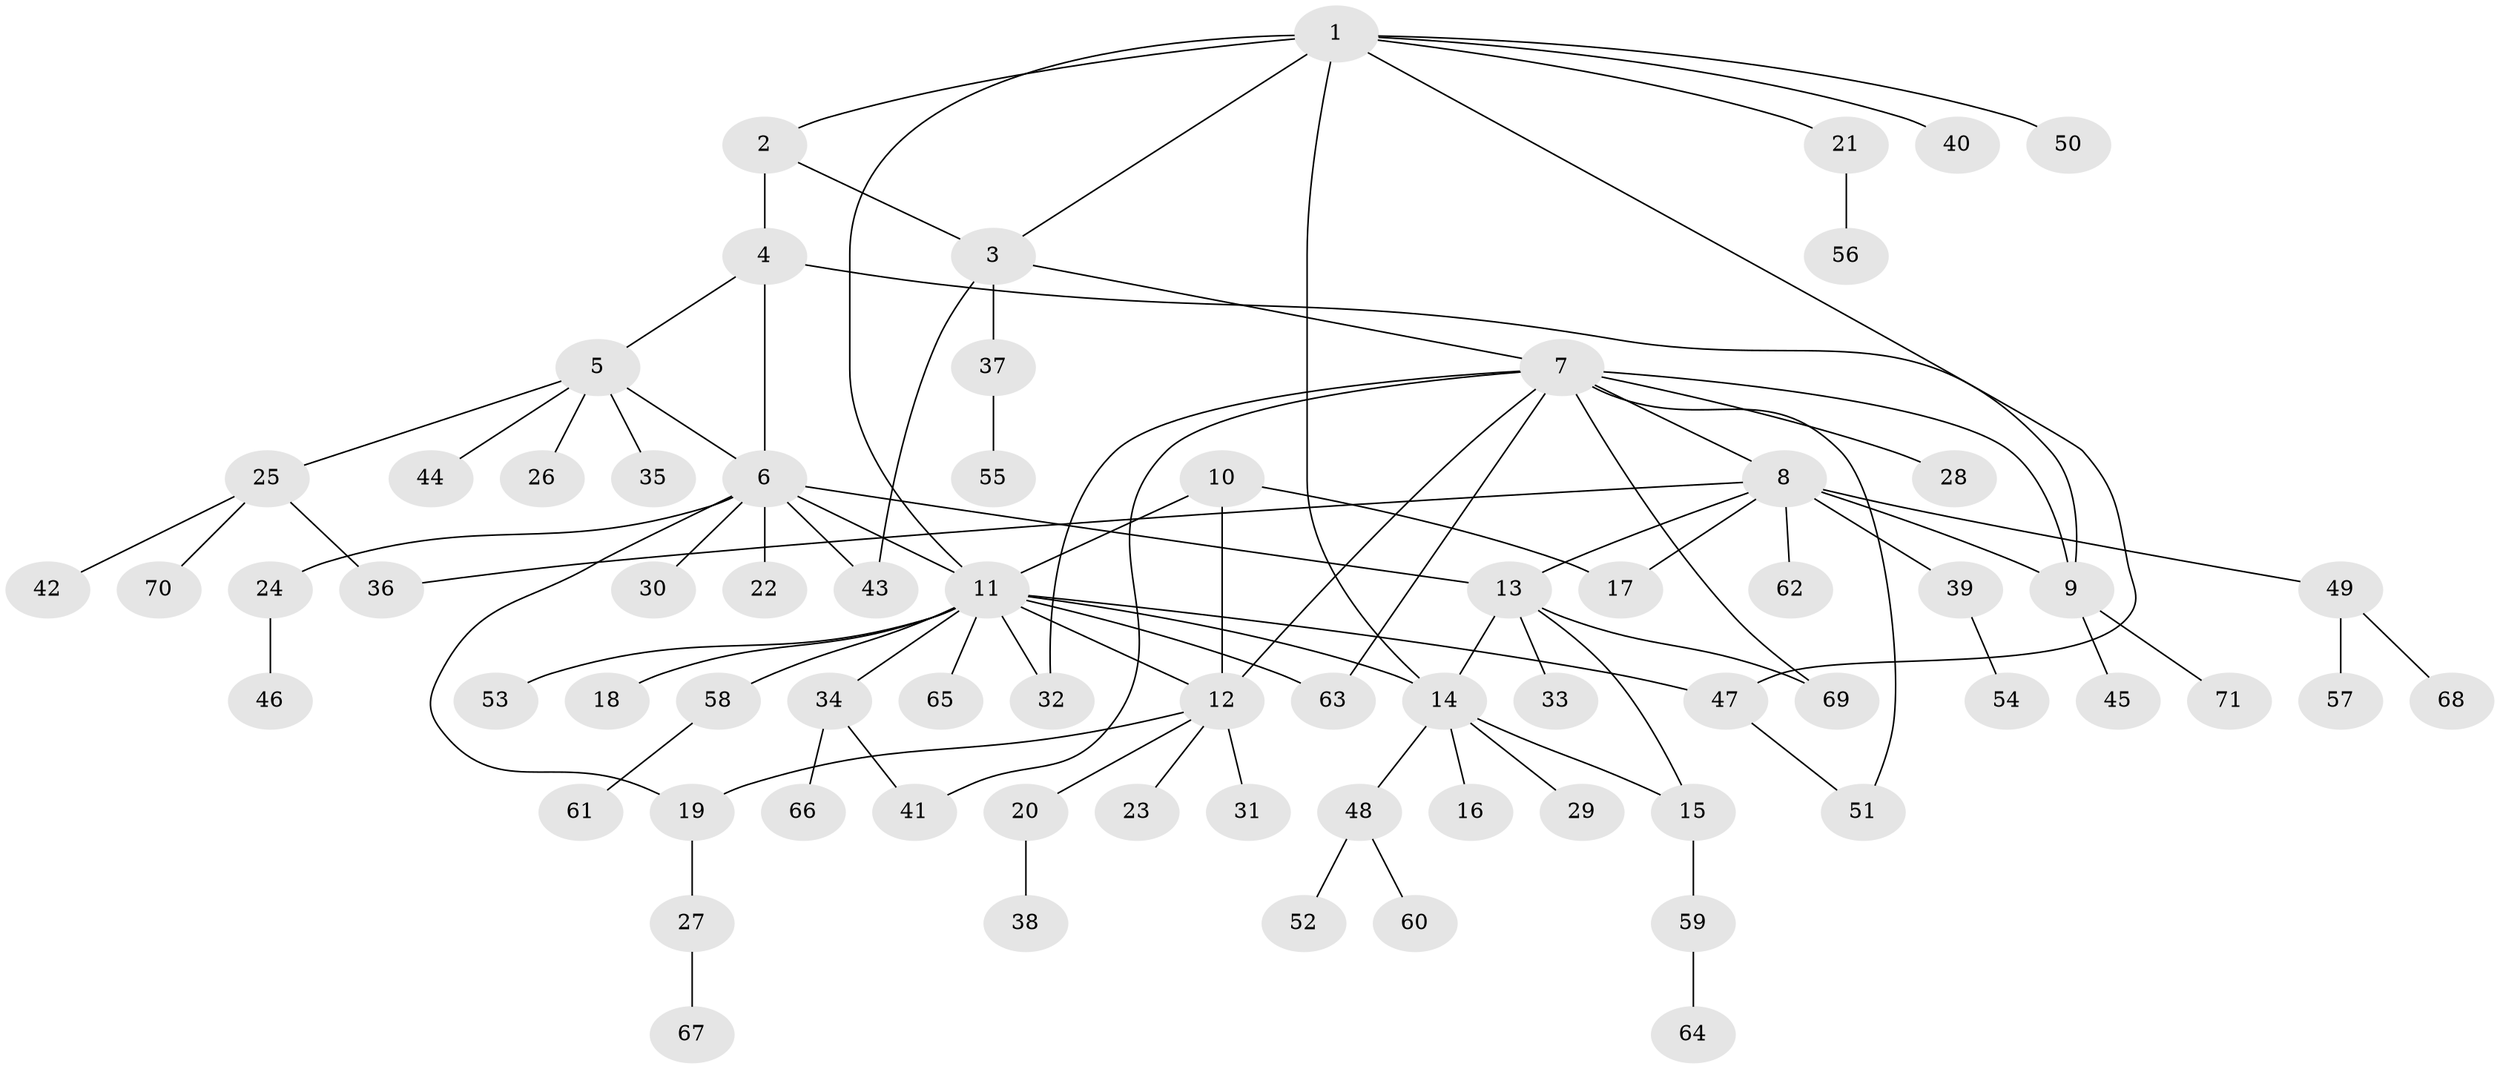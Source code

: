 // Generated by graph-tools (version 1.1) at 2025/15/03/09/25 04:15:47]
// undirected, 71 vertices, 91 edges
graph export_dot {
graph [start="1"]
  node [color=gray90,style=filled];
  1;
  2;
  3;
  4;
  5;
  6;
  7;
  8;
  9;
  10;
  11;
  12;
  13;
  14;
  15;
  16;
  17;
  18;
  19;
  20;
  21;
  22;
  23;
  24;
  25;
  26;
  27;
  28;
  29;
  30;
  31;
  32;
  33;
  34;
  35;
  36;
  37;
  38;
  39;
  40;
  41;
  42;
  43;
  44;
  45;
  46;
  47;
  48;
  49;
  50;
  51;
  52;
  53;
  54;
  55;
  56;
  57;
  58;
  59;
  60;
  61;
  62;
  63;
  64;
  65;
  66;
  67;
  68;
  69;
  70;
  71;
  1 -- 2;
  1 -- 3;
  1 -- 11;
  1 -- 14;
  1 -- 21;
  1 -- 40;
  1 -- 47;
  1 -- 50;
  2 -- 3;
  2 -- 4;
  3 -- 7;
  3 -- 37;
  3 -- 43;
  4 -- 5;
  4 -- 6;
  4 -- 9;
  5 -- 6;
  5 -- 25;
  5 -- 26;
  5 -- 35;
  5 -- 44;
  6 -- 11;
  6 -- 13;
  6 -- 19;
  6 -- 22;
  6 -- 24;
  6 -- 30;
  6 -- 43;
  7 -- 8;
  7 -- 9;
  7 -- 12;
  7 -- 28;
  7 -- 32;
  7 -- 41;
  7 -- 51;
  7 -- 63;
  7 -- 69;
  8 -- 9;
  8 -- 13;
  8 -- 17;
  8 -- 36;
  8 -- 39;
  8 -- 49;
  8 -- 62;
  9 -- 45;
  9 -- 71;
  10 -- 11;
  10 -- 12;
  10 -- 17;
  11 -- 12;
  11 -- 14;
  11 -- 18;
  11 -- 32;
  11 -- 34;
  11 -- 47;
  11 -- 53;
  11 -- 58;
  11 -- 63;
  11 -- 65;
  12 -- 19;
  12 -- 20;
  12 -- 23;
  12 -- 31;
  13 -- 14;
  13 -- 15;
  13 -- 33;
  13 -- 69;
  14 -- 15;
  14 -- 16;
  14 -- 29;
  14 -- 48;
  15 -- 59;
  19 -- 27;
  20 -- 38;
  21 -- 56;
  24 -- 46;
  25 -- 36;
  25 -- 42;
  25 -- 70;
  27 -- 67;
  34 -- 41;
  34 -- 66;
  37 -- 55;
  39 -- 54;
  47 -- 51;
  48 -- 52;
  48 -- 60;
  49 -- 57;
  49 -- 68;
  58 -- 61;
  59 -- 64;
}
